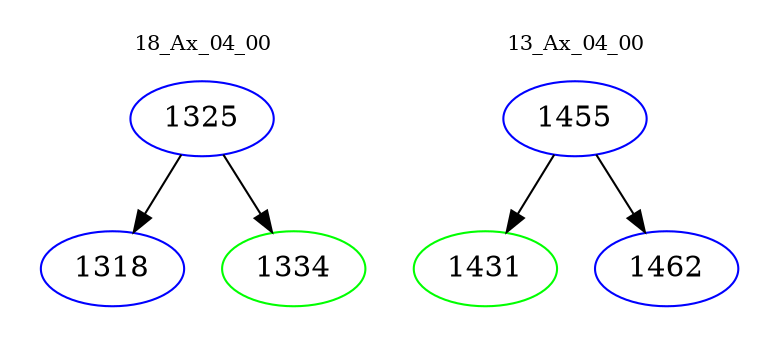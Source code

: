 digraph{
subgraph cluster_0 {
color = white
label = "18_Ax_04_00";
fontsize=10;
T0_1325 [label="1325", color="blue"]
T0_1325 -> T0_1318 [color="black"]
T0_1318 [label="1318", color="blue"]
T0_1325 -> T0_1334 [color="black"]
T0_1334 [label="1334", color="green"]
}
subgraph cluster_1 {
color = white
label = "13_Ax_04_00";
fontsize=10;
T1_1455 [label="1455", color="blue"]
T1_1455 -> T1_1431 [color="black"]
T1_1431 [label="1431", color="green"]
T1_1455 -> T1_1462 [color="black"]
T1_1462 [label="1462", color="blue"]
}
}
